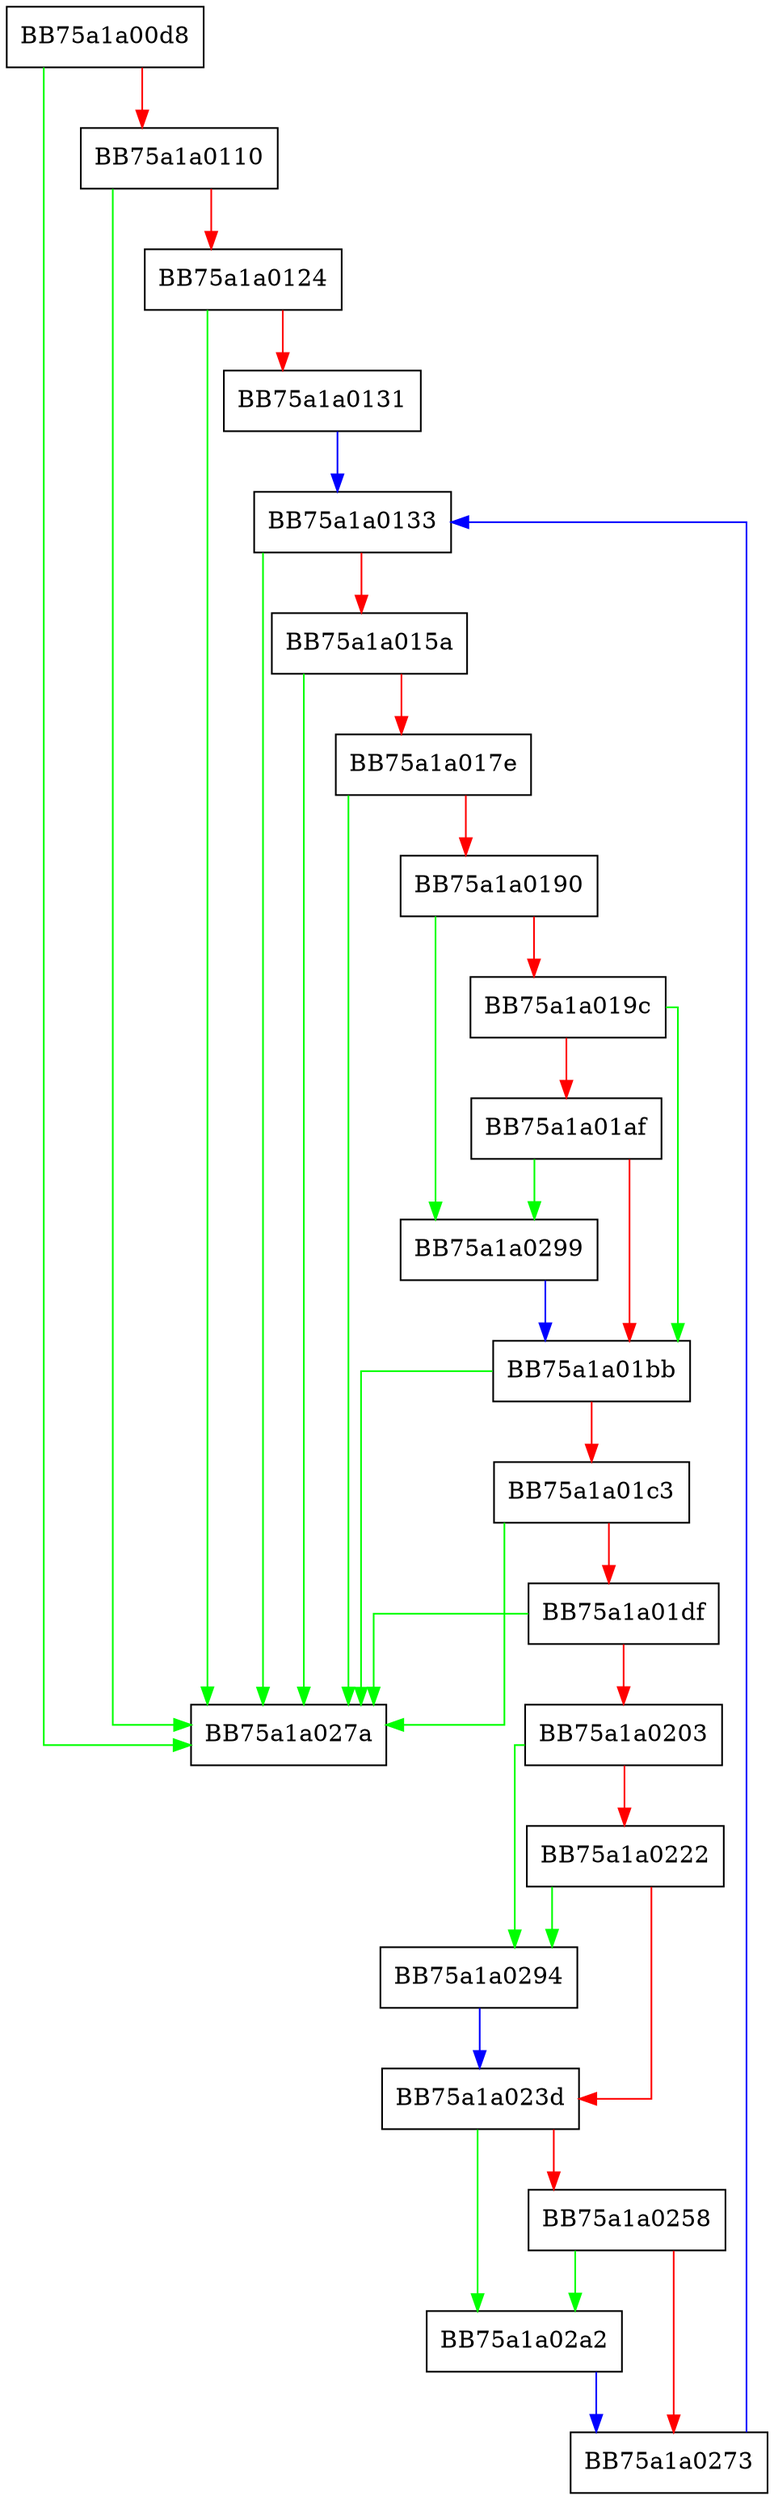 digraph PeekForLoadModeImports {
  node [shape="box"];
  graph [splines=ortho];
  BB75a1a00d8 -> BB75a1a027a [color="green"];
  BB75a1a00d8 -> BB75a1a0110 [color="red"];
  BB75a1a0110 -> BB75a1a027a [color="green"];
  BB75a1a0110 -> BB75a1a0124 [color="red"];
  BB75a1a0124 -> BB75a1a027a [color="green"];
  BB75a1a0124 -> BB75a1a0131 [color="red"];
  BB75a1a0131 -> BB75a1a0133 [color="blue"];
  BB75a1a0133 -> BB75a1a027a [color="green"];
  BB75a1a0133 -> BB75a1a015a [color="red"];
  BB75a1a015a -> BB75a1a027a [color="green"];
  BB75a1a015a -> BB75a1a017e [color="red"];
  BB75a1a017e -> BB75a1a027a [color="green"];
  BB75a1a017e -> BB75a1a0190 [color="red"];
  BB75a1a0190 -> BB75a1a0299 [color="green"];
  BB75a1a0190 -> BB75a1a019c [color="red"];
  BB75a1a019c -> BB75a1a01bb [color="green"];
  BB75a1a019c -> BB75a1a01af [color="red"];
  BB75a1a01af -> BB75a1a0299 [color="green"];
  BB75a1a01af -> BB75a1a01bb [color="red"];
  BB75a1a01bb -> BB75a1a027a [color="green"];
  BB75a1a01bb -> BB75a1a01c3 [color="red"];
  BB75a1a01c3 -> BB75a1a027a [color="green"];
  BB75a1a01c3 -> BB75a1a01df [color="red"];
  BB75a1a01df -> BB75a1a027a [color="green"];
  BB75a1a01df -> BB75a1a0203 [color="red"];
  BB75a1a0203 -> BB75a1a0294 [color="green"];
  BB75a1a0203 -> BB75a1a0222 [color="red"];
  BB75a1a0222 -> BB75a1a0294 [color="green"];
  BB75a1a0222 -> BB75a1a023d [color="red"];
  BB75a1a023d -> BB75a1a02a2 [color="green"];
  BB75a1a023d -> BB75a1a0258 [color="red"];
  BB75a1a0258 -> BB75a1a02a2 [color="green"];
  BB75a1a0258 -> BB75a1a0273 [color="red"];
  BB75a1a0273 -> BB75a1a0133 [color="blue"];
  BB75a1a0294 -> BB75a1a023d [color="blue"];
  BB75a1a0299 -> BB75a1a01bb [color="blue"];
  BB75a1a02a2 -> BB75a1a0273 [color="blue"];
}